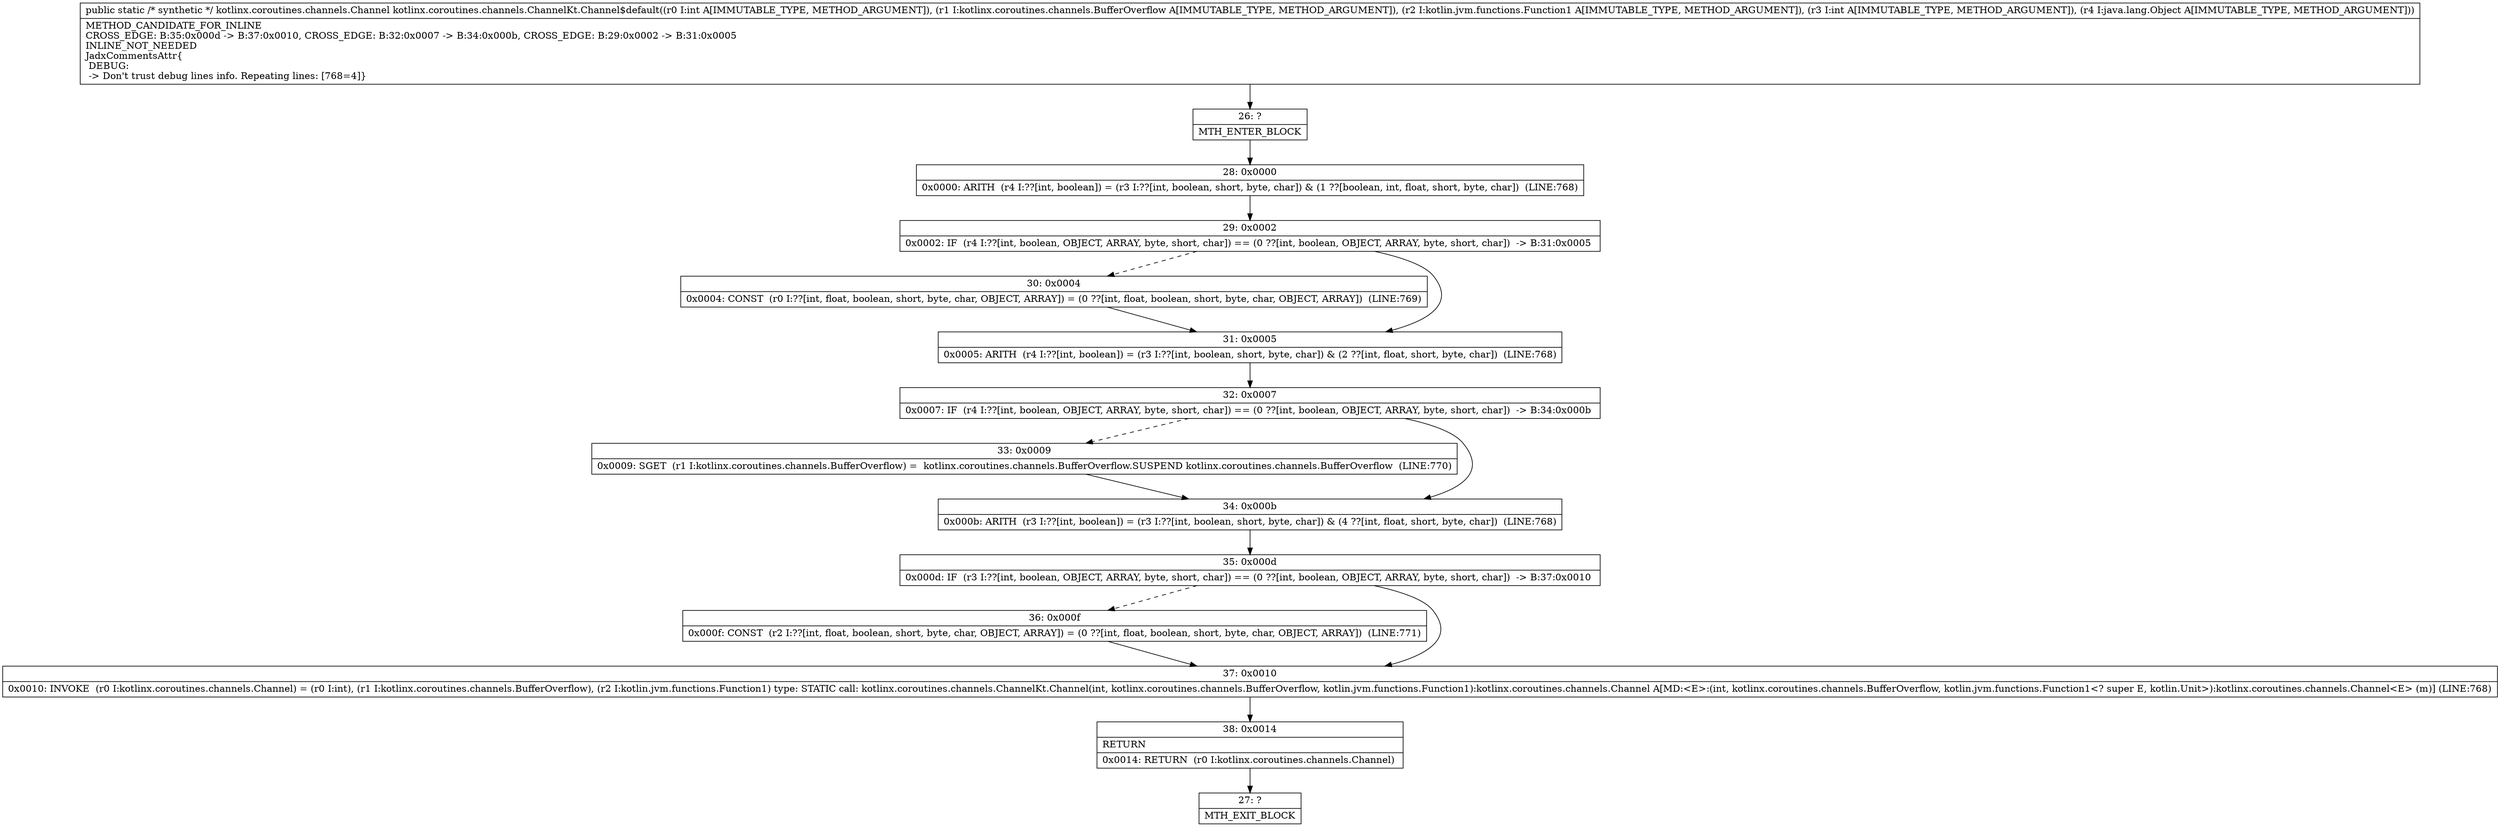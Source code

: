 digraph "CFG forkotlinx.coroutines.channels.ChannelKt.Channel$default(ILkotlinx\/coroutines\/channels\/BufferOverflow;Lkotlin\/jvm\/functions\/Function1;ILjava\/lang\/Object;)Lkotlinx\/coroutines\/channels\/Channel;" {
Node_26 [shape=record,label="{26\:\ ?|MTH_ENTER_BLOCK\l}"];
Node_28 [shape=record,label="{28\:\ 0x0000|0x0000: ARITH  (r4 I:??[int, boolean]) = (r3 I:??[int, boolean, short, byte, char]) & (1 ??[boolean, int, float, short, byte, char])  (LINE:768)\l}"];
Node_29 [shape=record,label="{29\:\ 0x0002|0x0002: IF  (r4 I:??[int, boolean, OBJECT, ARRAY, byte, short, char]) == (0 ??[int, boolean, OBJECT, ARRAY, byte, short, char])  \-\> B:31:0x0005 \l}"];
Node_30 [shape=record,label="{30\:\ 0x0004|0x0004: CONST  (r0 I:??[int, float, boolean, short, byte, char, OBJECT, ARRAY]) = (0 ??[int, float, boolean, short, byte, char, OBJECT, ARRAY])  (LINE:769)\l}"];
Node_31 [shape=record,label="{31\:\ 0x0005|0x0005: ARITH  (r4 I:??[int, boolean]) = (r3 I:??[int, boolean, short, byte, char]) & (2 ??[int, float, short, byte, char])  (LINE:768)\l}"];
Node_32 [shape=record,label="{32\:\ 0x0007|0x0007: IF  (r4 I:??[int, boolean, OBJECT, ARRAY, byte, short, char]) == (0 ??[int, boolean, OBJECT, ARRAY, byte, short, char])  \-\> B:34:0x000b \l}"];
Node_33 [shape=record,label="{33\:\ 0x0009|0x0009: SGET  (r1 I:kotlinx.coroutines.channels.BufferOverflow) =  kotlinx.coroutines.channels.BufferOverflow.SUSPEND kotlinx.coroutines.channels.BufferOverflow  (LINE:770)\l}"];
Node_34 [shape=record,label="{34\:\ 0x000b|0x000b: ARITH  (r3 I:??[int, boolean]) = (r3 I:??[int, boolean, short, byte, char]) & (4 ??[int, float, short, byte, char])  (LINE:768)\l}"];
Node_35 [shape=record,label="{35\:\ 0x000d|0x000d: IF  (r3 I:??[int, boolean, OBJECT, ARRAY, byte, short, char]) == (0 ??[int, boolean, OBJECT, ARRAY, byte, short, char])  \-\> B:37:0x0010 \l}"];
Node_36 [shape=record,label="{36\:\ 0x000f|0x000f: CONST  (r2 I:??[int, float, boolean, short, byte, char, OBJECT, ARRAY]) = (0 ??[int, float, boolean, short, byte, char, OBJECT, ARRAY])  (LINE:771)\l}"];
Node_37 [shape=record,label="{37\:\ 0x0010|0x0010: INVOKE  (r0 I:kotlinx.coroutines.channels.Channel) = (r0 I:int), (r1 I:kotlinx.coroutines.channels.BufferOverflow), (r2 I:kotlin.jvm.functions.Function1) type: STATIC call: kotlinx.coroutines.channels.ChannelKt.Channel(int, kotlinx.coroutines.channels.BufferOverflow, kotlin.jvm.functions.Function1):kotlinx.coroutines.channels.Channel A[MD:\<E\>:(int, kotlinx.coroutines.channels.BufferOverflow, kotlin.jvm.functions.Function1\<? super E, kotlin.Unit\>):kotlinx.coroutines.channels.Channel\<E\> (m)] (LINE:768)\l}"];
Node_38 [shape=record,label="{38\:\ 0x0014|RETURN\l|0x0014: RETURN  (r0 I:kotlinx.coroutines.channels.Channel) \l}"];
Node_27 [shape=record,label="{27\:\ ?|MTH_EXIT_BLOCK\l}"];
MethodNode[shape=record,label="{public static \/* synthetic *\/ kotlinx.coroutines.channels.Channel kotlinx.coroutines.channels.ChannelKt.Channel$default((r0 I:int A[IMMUTABLE_TYPE, METHOD_ARGUMENT]), (r1 I:kotlinx.coroutines.channels.BufferOverflow A[IMMUTABLE_TYPE, METHOD_ARGUMENT]), (r2 I:kotlin.jvm.functions.Function1 A[IMMUTABLE_TYPE, METHOD_ARGUMENT]), (r3 I:int A[IMMUTABLE_TYPE, METHOD_ARGUMENT]), (r4 I:java.lang.Object A[IMMUTABLE_TYPE, METHOD_ARGUMENT]))  | METHOD_CANDIDATE_FOR_INLINE\lCROSS_EDGE: B:35:0x000d \-\> B:37:0x0010, CROSS_EDGE: B:32:0x0007 \-\> B:34:0x000b, CROSS_EDGE: B:29:0x0002 \-\> B:31:0x0005\lINLINE_NOT_NEEDED\lJadxCommentsAttr\{\l DEBUG: \l \-\> Don't trust debug lines info. Repeating lines: [768=4]\}\l}"];
MethodNode -> Node_26;Node_26 -> Node_28;
Node_28 -> Node_29;
Node_29 -> Node_30[style=dashed];
Node_29 -> Node_31;
Node_30 -> Node_31;
Node_31 -> Node_32;
Node_32 -> Node_33[style=dashed];
Node_32 -> Node_34;
Node_33 -> Node_34;
Node_34 -> Node_35;
Node_35 -> Node_36[style=dashed];
Node_35 -> Node_37;
Node_36 -> Node_37;
Node_37 -> Node_38;
Node_38 -> Node_27;
}

